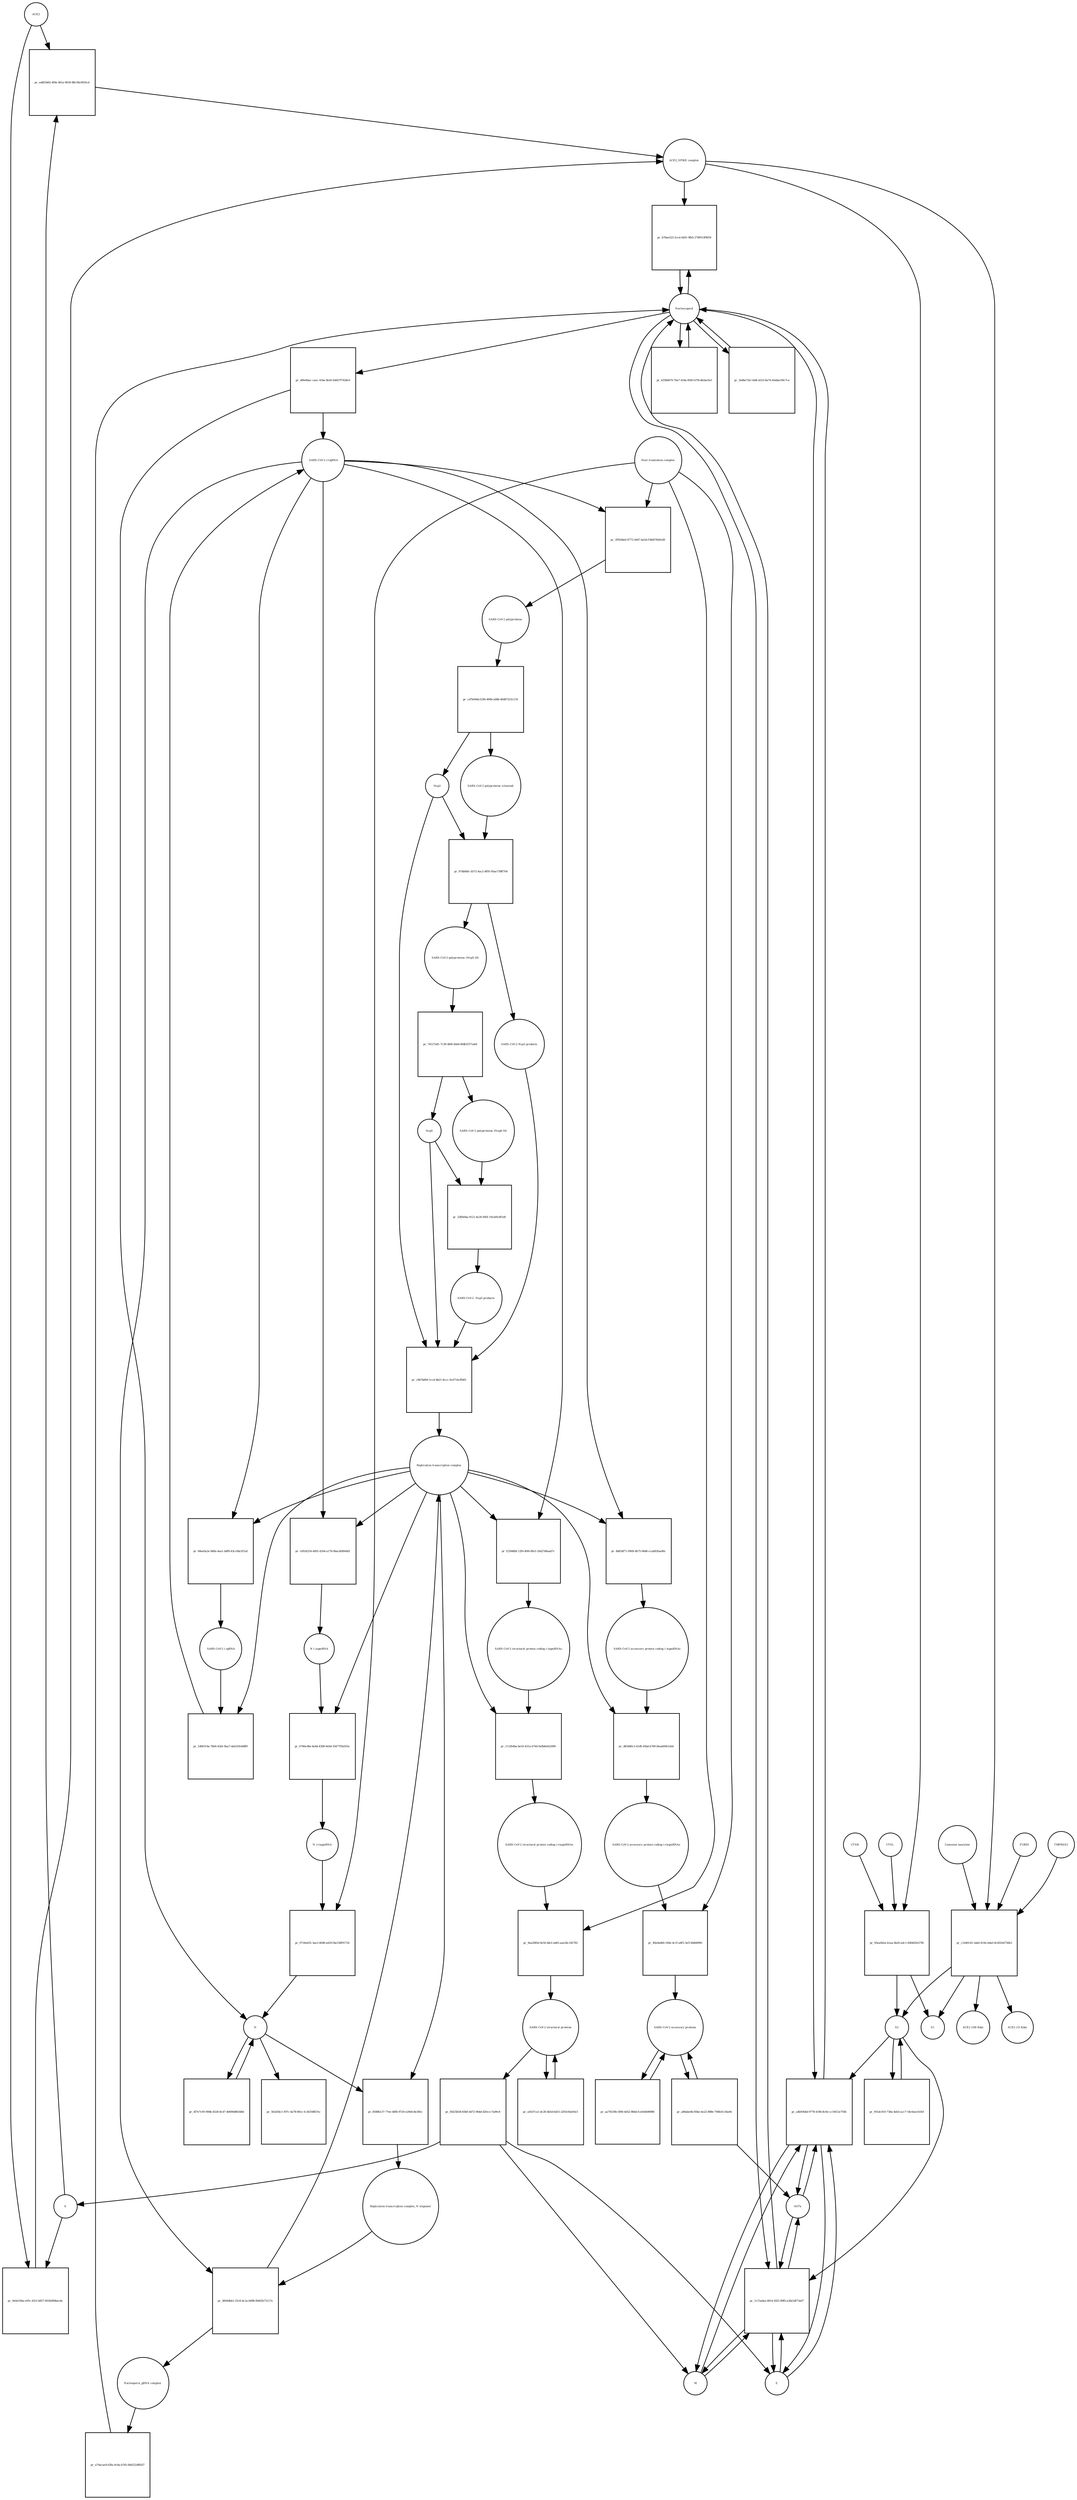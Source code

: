 strict digraph  {
ACE2 [annotation="", bipartite=0, cls=macromolecule, fontsize=4, label=ACE2, shape=circle];
"pr_edd55b02-4f0e-461a-9618-88c58c6935cd" [annotation="", bipartite=1, cls=process, fontsize=4, label="pr_edd55b02-4f0e-461a-9618-88c58c6935cd", shape=square];
"ACE2_SPIKE complex" [annotation="", bipartite=0, cls=complex, fontsize=4, label="ACE2_SPIKE complex", shape=circle];
S [annotation=urn_miriam_uniprot_P0DTC2, bipartite=0, cls="macromolecule multimer", fontsize=4, label=S, shape=circle];
Nucleocapsid [annotation="urn_miriam_obo.go_GO%3A0019013", bipartite=0, cls=complex, fontsize=4, label=Nucleocapsid, shape=circle];
"pr_b78ae523-2ccd-4491-9fb5-276f013f9059" [annotation="", bipartite=1, cls=process, fontsize=4, label="pr_b78ae523-2ccd-4491-9fb5-276f013f9059", shape=square];
"pr_95ea0b2a-b1aa-4b20-a4c1-60fd62fe57f6" [annotation="", bipartite=1, cls=process, fontsize=4, label="pr_95ea0b2a-b1aa-4b20-a4c1-60fd62fe57f6", shape=square];
S2 [annotation=urn_miriam_interpro_IPR002552, bipartite=0, cls=macromolecule, fontsize=4, label=S2, shape=circle];
CTSB [annotation="", bipartite=0, cls=macromolecule, fontsize=4, label=CTSB, shape=circle];
CTSL [annotation="", bipartite=0, cls=macromolecule, fontsize=4, label=CTSL, shape=circle];
S1 [annotation=urn_miriam_interpro_IPR002551, bipartite=0, cls=macromolecule, fontsize=4, label=S1, shape=circle];
"pr_9e0e10ba-e95c-45cf-b857-6026d96bac6e" [annotation="", bipartite=1, cls=process, fontsize=4, label="pr_9e0e10ba-e95c-45cf-b857-6026d96bac6e", shape=square];
"pr_1c15adaa-4814-45f2-89f0-a28a5df73a07" [annotation="", bipartite=1, cls=process, fontsize=4, label="pr_1c15adaa-4814-45f2-89f0-a28a5df73a07", shape=square];
E [annotation=urn_miriam_uniprot_P0DTC4, bipartite=0, cls=macromolecule, fontsize=4, label=E, shape=circle];
M [annotation=urn_miriam_uniprot_P0DTC5, bipartite=0, cls=macromolecule, fontsize=4, label=M, shape=circle];
Orf7a [annotation=urn_miriam_uniprot_P0DTC7, bipartite=0, cls=macromolecule, fontsize=4, label=Orf7a, shape=circle];
"pr_df8e8dac-caec-41be-8e45-b4827f7428c6" [annotation="", bipartite=1, cls=process, fontsize=4, label="pr_df8e8dac-caec-41be-8e45-b4827f7428c6", shape=square];
" SARS-CoV-2 (+)gRNA" [annotation=urn_miriam_refseq_NC_045512, bipartite=0, cls="nucleic acid feature", fontsize=4, label=" SARS-CoV-2 (+)gRNA", shape=circle];
N [annotation=urn_miriam_uniprot_P0DTC9, bipartite=0, cls="macromolecule multimer", fontsize=4, label=N, shape=circle];
"SARS-CoV-2 polyproteins" [annotation="", bipartite=0, cls=complex, fontsize=4, label="SARS-CoV-2 polyproteins", shape=circle];
"pr_cd7b044d-f249-490b-a68b-40d87323c118" [annotation="", bipartite=1, cls=process, fontsize=4, label="pr_cd7b044d-f249-490b-a68b-40d87323c118", shape=square];
"SARS-CoV-2 polyproteins (cleaved)" [annotation="", bipartite=0, cls=complex, fontsize=4, label="SARS-CoV-2 polyproteins (cleaved)", shape=circle];
Nsp3 [annotation=urn_miriam_ncbiprotein_YP_009725299, bipartite=0, cls=macromolecule, fontsize=4, label=Nsp3, shape=circle];
"pr_6336b679-76a7-418a-8583-b79c4b3ae5e5" [annotation="", bipartite=1, cls=process, fontsize=4, label="pr_6336b679-76a7-418a-8583-b79c4b3ae5e5", shape=square];
"pr_3e8be72d-14d4-4323-8a74-b5ddac69c7ce" [annotation="", bipartite=1, cls=process, fontsize=4, label="pr_3e8be72d-14d4-4323-8a74-b5ddac69c7ce", shape=square];
"SARS-CoV-2 structural proteins" [annotation="", bipartite=0, cls=complex, fontsize=4, label="SARS-CoV-2 structural proteins", shape=circle];
"pr_f4425b58-83b0-4d72-964d-d20ccc7a09c8" [annotation="", bipartite=1, cls=process, fontsize=4, label="pr_f4425b58-83b0-4d72-964d-d20ccc7a09c8", shape=square];
"pr_502d54c1-f07c-4a78-861c-fc34358fb7ec" [annotation="", bipartite=1, cls=process, fontsize=4, label="pr_502d54c1-f07c-4a78-861c-fc34358fb7ec", shape=square];
"SARS-CoV-2 accessory proteins" [annotation="", bipartite=0, cls=complex, fontsize=4, label="SARS-CoV-2 accessory proteins", shape=circle];
"pr_aa79230b-5f86-4d52-884d-fcefe6b96986" [annotation="", bipartite=1, cls=process, fontsize=4, label="pr_aa79230b-5f86-4d52-884d-fcefe6b96986", shape=square];
"pr_a5637ca1-dc26-4b5d-bd15-22f5e56a93e3" [annotation="", bipartite=1, cls=process, fontsize=4, label="pr_a5637ca1-dc26-4b5d-bd15-22f5e56a93e3", shape=square];
"pr_4f7e7c95-906b-4528-8c47-40690d86348d" [annotation="", bipartite=1, cls=process, fontsize=4, label="pr_4f7e7c95-906b-4528-8c47-40690d86348d", shape=square];
"SARS-CoV-2 accessory protein coding (-)sgmRNAs" [annotation="", bipartite=0, cls=complex, fontsize=4, label="SARS-CoV-2 accessory protein coding (-)sgmRNAs", shape=circle];
"pr_d83d40c3-41d0-45bd-b769-bfaa609e1eb4" [annotation="", bipartite=1, cls=process, fontsize=4, label="pr_d83d40c3-41d0-45bd-b769-bfaa609e1eb4", shape=square];
"SARS-CoV-2 accessory protein coding (+)sgmRNAs" [annotation="", bipartite=0, cls=complex, fontsize=4, label="SARS-CoV-2 accessory protein coding (+)sgmRNAs", shape=circle];
"Replication transcription complex" [annotation="", bipartite=0, cls=complex, fontsize=4, label="Replication transcription complex", shape=circle];
"SARS-CoV-2 structural protein coding (-)sgmRNAs" [annotation="", bipartite=0, cls=complex, fontsize=4, label="SARS-CoV-2 structural protein coding (-)sgmRNAs", shape=circle];
"pr_111d54ba-be16-431a-b744-0efb8eb52099" [annotation="", bipartite=1, cls=process, fontsize=4, label="pr_111d54ba-be16-431a-b744-0efb8eb52099", shape=square];
"SARS-CoV-2 structural protein coding (+)sgmRNAs" [annotation="", bipartite=0, cls=complex, fontsize=4, label="SARS-CoV-2 structural protein coding (+)sgmRNAs", shape=circle];
"N (-)sgmRNA" [annotation="", bipartite=0, cls="nucleic acid feature", fontsize=4, label="N (-)sgmRNA", shape=circle];
"pr_0740e38e-4a4d-4398-9e0d-35477f5b555e" [annotation="", bipartite=1, cls=process, fontsize=4, label="pr_0740e38e-4a4d-4398-9e0d-35477f5b555e", shape=square];
"N (+)sgmRNA" [annotation="", bipartite=0, cls="nucleic acid feature", fontsize=4, label="N (+)sgmRNA", shape=circle];
"pr_0718eb55-3ae3-4698-a429-f4e538f91724" [annotation="", bipartite=1, cls=process, fontsize=4, label="pr_0718eb55-3ae3-4698-a429-f4e538f91724", shape=square];
"Host translation complex" [annotation="urn_miriam_obo.go_GO%3A0070992", bipartite=0, cls=complex, fontsize=4, label="Host translation complex", shape=circle];
"pr_49a9edb9-160e-4c1f-a8f5-3ef136d68990" [annotation="", bipartite=1, cls=process, fontsize=4, label="pr_49a9edb9-160e-4c1f-a8f5-3ef136d68990", shape=square];
"pr_9ea28f0d-9e50-4dcf-ab65-aae28c182782" [annotation="", bipartite=1, cls=process, fontsize=4, label="pr_9ea28f0d-9e50-4dcf-ab65-aae28c182782", shape=square];
"Nucleoporin_gRNA complex " [annotation="urn_miriam_obo.go_GO%3A0019013", bipartite=0, cls=complex, fontsize=4, label="Nucleoporin_gRNA complex ", shape=circle];
"pr_a74acae9-d3fa-4c8a-b7d5-84d232dffd37" [annotation="", bipartite=1, cls=process, fontsize=4, label="pr_a74acae9-d3fa-4c8a-b7d5-84d232dffd37", shape=square];
"pr_a86abe4b-85be-4e22-888e-708b1fc34a04" [annotation="", bipartite=1, cls=process, fontsize=4, label="pr_a86abe4b-85be-4e22-888e-708b1fc34a04", shape=square];
"pr_c1b49145-3ab0-419e-b4a0-8c60244756b3" [annotation="", bipartite=1, cls=process, fontsize=4, label="pr_c1b49145-3ab0-419e-b4a0-8c60244756b3", shape=square];
FURIN [annotation="", bipartite=0, cls=macromolecule, fontsize=4, label=FURIN, shape=circle];
TMPRSS2 [annotation="", bipartite=0, cls=macromolecule, fontsize=4, label=TMPRSS2, shape=circle];
"Camostat mesylate" [annotation="urn_miriam_pubchem.compound_2536", bipartite=0, cls="simple chemical", fontsize=4, label="Camostat mesylate", shape=circle];
"ACE2 (100 Kda)" [annotation="", bipartite=0, cls=macromolecule, fontsize=4, label="ACE2 (100 Kda)", shape=circle];
"ACE2 (15 Kda)" [annotation="", bipartite=0, cls=macromolecule, fontsize=4, label="ACE2 (15 Kda)", shape=circle];
"pr_951dc010-738a-4eb3-acc7-54c0aec61fef" [annotation="", bipartite=1, cls=process, fontsize=4, label="pr_951dc010-738a-4eb3-acc7-54c0aec61fef", shape=square];
"pr_97db0bfc-b572-4ac2-8f95-95ae739ff704" [annotation="", bipartite=1, cls=process, fontsize=4, label="pr_97db0bfc-b572-4ac2-8f95-95ae739ff704", shape=square];
"SARS-CoV-2 Nsp3 products" [annotation="", bipartite=0, cls=complex, fontsize=4, label="SARS-CoV-2 Nsp3 products", shape=circle];
"SARS-CoV-2 polyproteins (Nsp5-16)" [annotation="", bipartite=0, cls=complex, fontsize=4, label="SARS-CoV-2 polyproteins (Nsp5-16)", shape=circle];
"pr_7d127a81-7c39-484f-b0e8-8fdb1f371a6d" [annotation="", bipartite=1, cls=process, fontsize=4, label="pr_7d127a81-7c39-484f-b0e8-8fdb1f371a6d", shape=square];
"SARS-CoV-2 polyproteins (Nsp6-16)" [annotation="", bipartite=0, cls=complex, fontsize=4, label="SARS-CoV-2 polyproteins (Nsp6-16)", shape=circle];
Nsp5 [annotation=urn_miriam_ncbiprotein_YP_009725301, bipartite=0, cls=macromolecule, fontsize=4, label=Nsp5, shape=circle];
"pr_32ffb04a-9121-4e30-995f-19cef6c8f1d9" [annotation="", bipartite=1, cls=process, fontsize=4, label="pr_32ffb04a-9121-4e30-995f-19cef6c8f1d9", shape=square];
"SARS-CoV-2  Nsp5 products" [annotation="", bipartite=0, cls=complex, fontsize=4, label="SARS-CoV-2  Nsp5 products", shape=circle];
"pr_2f95d4e0-6772-4447-ba5d-f3466760d1d9" [annotation="", bipartite=1, cls=process, fontsize=4, label="pr_2f95d4e0-6772-4447-ba5d-f3466760d1d9", shape=square];
"pr_c8b7bd94-1ccd-4b21-8ccc-0cd714cffb83" [annotation="", bipartite=1, cls=process, fontsize=4, label="pr_c8b7bd94-1ccd-4b21-8ccc-0cd714cffb83", shape=square];
"Replication transcription complex_N oligomer" [annotation="", bipartite=0, cls=complex, fontsize=4, label="Replication transcription complex_N oligomer", shape=circle];
"pr_0694dbb1-25c8-4c2a-b89b-fb665b72127a" [annotation="", bipartite=1, cls=process, fontsize=4, label="pr_0694dbb1-25c8-4c2a-b89b-fb665b72127a", shape=square];
"pr_68ea0a2e-b88a-4ea1-bdf8-43cc6bc051af" [annotation="", bipartite=1, cls=process, fontsize=4, label="pr_68ea0a2e-b88a-4ea1-bdf8-43cc6bc051af", shape=square];
" SARS-CoV-2 (-)gRNA" [annotation=urn_miriam_refseq_NC_045512, bipartite=0, cls="nucleic acid feature", fontsize=4, label=" SARS-CoV-2 (-)gRNA", shape=circle];
"pr_c6924254-4692-4244-a17b-0becbfd044d1" [annotation="", bipartite=1, cls=process, fontsize=4, label="pr_c6924254-4692-4244-a17b-0becbfd044d1", shape=square];
"pr_f239d6bf-12f0-4f40-8fe3-1bd27d6aad7c" [annotation="", bipartite=1, cls=process, fontsize=4, label="pr_f239d6bf-12f0-4f40-8fe3-1bd27d6aad7c", shape=square];
"pr_8dd34f71-0909-4b75-96d6-ccab83faa06c" [annotation="", bipartite=1, cls=process, fontsize=4, label="pr_8dd34f71-0909-4b75-96d6-ccab83faa06c", shape=square];
"pr_1d60314a-7b64-43d1-8aa7-deb31fe4d8f9" [annotation="", bipartite=1, cls=process, fontsize=4, label="pr_1d60314a-7b64-43d1-8aa7-deb31fe4d8f9", shape=square];
"pr_8588b137-77ee-48fb-9720-e29efc8e385c" [annotation="", bipartite=1, cls=process, fontsize=4, label="pr_8588b137-77ee-48fb-9720-e29efc8e385c", shape=square];
"pr_a4b9364d-9778-419b-8c8e-cc16f12e750b" [annotation="", bipartite=1, cls=process, fontsize=4, label="pr_a4b9364d-9778-419b-8c8e-cc16f12e750b", shape=square];
ACE2 -> "pr_edd55b02-4f0e-461a-9618-88c58c6935cd"  [annotation="", interaction_type=consumption];
ACE2 -> "pr_9e0e10ba-e95c-45cf-b857-6026d96bac6e"  [annotation="", interaction_type=consumption];
"pr_edd55b02-4f0e-461a-9618-88c58c6935cd" -> "ACE2_SPIKE complex"  [annotation="", interaction_type=production];
"ACE2_SPIKE complex" -> "pr_b78ae523-2ccd-4491-9fb5-276f013f9059"  [annotation="urn_miriam_pubmed_32142651|urn_miriam_pubmed_32094589|urn_miriam_taxonomy_2697049", interaction_type=stimulation];
"ACE2_SPIKE complex" -> "pr_95ea0b2a-b1aa-4b20-a4c1-60fd62fe57f6"  [annotation="", interaction_type=consumption];
"ACE2_SPIKE complex" -> "pr_c1b49145-3ab0-419e-b4a0-8c60244756b3"  [annotation="", interaction_type=consumption];
S -> "pr_edd55b02-4f0e-461a-9618-88c58c6935cd"  [annotation="", interaction_type=consumption];
S -> "pr_9e0e10ba-e95c-45cf-b857-6026d96bac6e"  [annotation="", interaction_type=consumption];
Nucleocapsid -> "pr_b78ae523-2ccd-4491-9fb5-276f013f9059"  [annotation="", interaction_type=consumption];
Nucleocapsid -> "pr_1c15adaa-4814-45f2-89f0-a28a5df73a07"  [annotation="", interaction_type=consumption];
Nucleocapsid -> "pr_df8e8dac-caec-41be-8e45-b4827f7428c6"  [annotation="", interaction_type=consumption];
Nucleocapsid -> "pr_6336b679-76a7-418a-8583-b79c4b3ae5e5"  [annotation="", interaction_type=consumption];
Nucleocapsid -> "pr_3e8be72d-14d4-4323-8a74-b5ddac69c7ce"  [annotation="", interaction_type=consumption];
Nucleocapsid -> "pr_a4b9364d-9778-419b-8c8e-cc16f12e750b"  [annotation="", interaction_type=consumption];
"pr_b78ae523-2ccd-4491-9fb5-276f013f9059" -> Nucleocapsid  [annotation="", interaction_type=production];
"pr_95ea0b2a-b1aa-4b20-a4c1-60fd62fe57f6" -> S2  [annotation="", interaction_type=production];
"pr_95ea0b2a-b1aa-4b20-a4c1-60fd62fe57f6" -> S1  [annotation="", interaction_type=production];
S2 -> "pr_1c15adaa-4814-45f2-89f0-a28a5df73a07"  [annotation="urn_miriam_pubmed_32142651|urn_miriam_pubmed_32094589|urn_miriam_pubmed_32047258|urn_miriam_taxonomy_2697049", interaction_type=stimulation];
S2 -> "pr_951dc010-738a-4eb3-acc7-54c0aec61fef"  [annotation="", interaction_type=consumption];
S2 -> "pr_a4b9364d-9778-419b-8c8e-cc16f12e750b"  [annotation="urn_miriam_pubmed_32142651|urn_miriam_pubmed_32047258|urn_miriam_taxonomy_2697049", interaction_type=stimulation];
CTSB -> "pr_95ea0b2a-b1aa-4b20-a4c1-60fd62fe57f6"  [annotation="urn_miriam_pubmed_32142651|urn_miriam_taxonomy_2697049", interaction_type=catalysis];
CTSL -> "pr_95ea0b2a-b1aa-4b20-a4c1-60fd62fe57f6"  [annotation="urn_miriam_pubmed_32142651|urn_miriam_taxonomy_2697049", interaction_type=catalysis];
"pr_9e0e10ba-e95c-45cf-b857-6026d96bac6e" -> "ACE2_SPIKE complex"  [annotation="", interaction_type=production];
"pr_1c15adaa-4814-45f2-89f0-a28a5df73a07" -> Nucleocapsid  [annotation="", interaction_type=production];
"pr_1c15adaa-4814-45f2-89f0-a28a5df73a07" -> E  [annotation="", interaction_type=production];
"pr_1c15adaa-4814-45f2-89f0-a28a5df73a07" -> M  [annotation="", interaction_type=production];
"pr_1c15adaa-4814-45f2-89f0-a28a5df73a07" -> Orf7a  [annotation="", interaction_type=production];
E -> "pr_1c15adaa-4814-45f2-89f0-a28a5df73a07"  [annotation="", interaction_type=consumption];
E -> "pr_a4b9364d-9778-419b-8c8e-cc16f12e750b"  [annotation="", interaction_type=consumption];
M -> "pr_1c15adaa-4814-45f2-89f0-a28a5df73a07"  [annotation="", interaction_type=consumption];
M -> "pr_a4b9364d-9778-419b-8c8e-cc16f12e750b"  [annotation="", interaction_type=consumption];
Orf7a -> "pr_1c15adaa-4814-45f2-89f0-a28a5df73a07"  [annotation="", interaction_type=consumption];
Orf7a -> "pr_a4b9364d-9778-419b-8c8e-cc16f12e750b"  [annotation="", interaction_type=consumption];
"pr_df8e8dac-caec-41be-8e45-b4827f7428c6" -> " SARS-CoV-2 (+)gRNA"  [annotation="", interaction_type=production];
"pr_df8e8dac-caec-41be-8e45-b4827f7428c6" -> N  [annotation="", interaction_type=production];
" SARS-CoV-2 (+)gRNA" -> "pr_2f95d4e0-6772-4447-ba5d-f3466760d1d9"  [annotation="", interaction_type=consumption];
" SARS-CoV-2 (+)gRNA" -> "pr_0694dbb1-25c8-4c2a-b89b-fb665b72127a"  [annotation="", interaction_type=consumption];
" SARS-CoV-2 (+)gRNA" -> "pr_68ea0a2e-b88a-4ea1-bdf8-43cc6bc051af"  [annotation="", interaction_type=consumption];
" SARS-CoV-2 (+)gRNA" -> "pr_c6924254-4692-4244-a17b-0becbfd044d1"  [annotation="", interaction_type=consumption];
" SARS-CoV-2 (+)gRNA" -> "pr_f239d6bf-12f0-4f40-8fe3-1bd27d6aad7c"  [annotation="", interaction_type=consumption];
" SARS-CoV-2 (+)gRNA" -> "pr_8dd34f71-0909-4b75-96d6-ccab83faa06c"  [annotation="", interaction_type=consumption];
N -> "pr_502d54c1-f07c-4a78-861c-fc34358fb7ec"  [annotation="", interaction_type=consumption];
N -> "pr_4f7e7c95-906b-4528-8c47-40690d86348d"  [annotation="", interaction_type=consumption];
N -> "pr_8588b137-77ee-48fb-9720-e29efc8e385c"  [annotation="", interaction_type=consumption];
"SARS-CoV-2 polyproteins" -> "pr_cd7b044d-f249-490b-a68b-40d87323c118"  [annotation=urn_miriam_pubmed_31226023, interaction_type=catalysis];
"pr_cd7b044d-f249-490b-a68b-40d87323c118" -> "SARS-CoV-2 polyproteins (cleaved)"  [annotation="", interaction_type=production];
"pr_cd7b044d-f249-490b-a68b-40d87323c118" -> Nsp3  [annotation="", interaction_type=production];
"SARS-CoV-2 polyproteins (cleaved)" -> "pr_97db0bfc-b572-4ac2-8f95-95ae739ff704"  [annotation="", interaction_type=consumption];
Nsp3 -> "pr_97db0bfc-b572-4ac2-8f95-95ae739ff704"  [annotation="", interaction_type=catalysis];
Nsp3 -> "pr_c8b7bd94-1ccd-4b21-8ccc-0cd714cffb83"  [annotation="", interaction_type=consumption];
"pr_6336b679-76a7-418a-8583-b79c4b3ae5e5" -> Nucleocapsid  [annotation="", interaction_type=production];
"pr_3e8be72d-14d4-4323-8a74-b5ddac69c7ce" -> Nucleocapsid  [annotation="", interaction_type=production];
"SARS-CoV-2 structural proteins" -> "pr_f4425b58-83b0-4d72-964d-d20ccc7a09c8"  [annotation="", interaction_type=consumption];
"SARS-CoV-2 structural proteins" -> "pr_a5637ca1-dc26-4b5d-bd15-22f5e56a93e3"  [annotation="", interaction_type=consumption];
"pr_f4425b58-83b0-4d72-964d-d20ccc7a09c8" -> M  [annotation="", interaction_type=production];
"pr_f4425b58-83b0-4d72-964d-d20ccc7a09c8" -> E  [annotation="", interaction_type=production];
"pr_f4425b58-83b0-4d72-964d-d20ccc7a09c8" -> S  [annotation="", interaction_type=production];
"SARS-CoV-2 accessory proteins" -> "pr_aa79230b-5f86-4d52-884d-fcefe6b96986"  [annotation="", interaction_type=consumption];
"SARS-CoV-2 accessory proteins" -> "pr_a86abe4b-85be-4e22-888e-708b1fc34a04"  [annotation="", interaction_type=consumption];
"pr_aa79230b-5f86-4d52-884d-fcefe6b96986" -> "SARS-CoV-2 accessory proteins"  [annotation="", interaction_type=production];
"pr_a5637ca1-dc26-4b5d-bd15-22f5e56a93e3" -> "SARS-CoV-2 structural proteins"  [annotation="", interaction_type=production];
"pr_4f7e7c95-906b-4528-8c47-40690d86348d" -> N  [annotation="", interaction_type=production];
"SARS-CoV-2 accessory protein coding (-)sgmRNAs" -> "pr_d83d40c3-41d0-45bd-b769-bfaa609e1eb4"  [annotation="", interaction_type=consumption];
"pr_d83d40c3-41d0-45bd-b769-bfaa609e1eb4" -> "SARS-CoV-2 accessory protein coding (+)sgmRNAs"  [annotation="", interaction_type=production];
"SARS-CoV-2 accessory protein coding (+)sgmRNAs" -> "pr_49a9edb9-160e-4c1f-a8f5-3ef136d68990"  [annotation="", interaction_type=consumption];
"Replication transcription complex" -> "pr_d83d40c3-41d0-45bd-b769-bfaa609e1eb4"  [annotation=urn_miriam_pubmed_31226023, interaction_type="necessary stimulation"];
"Replication transcription complex" -> "pr_111d54ba-be16-431a-b744-0efb8eb52099"  [annotation=urn_miriam_pubmed_31226023, interaction_type="necessary stimulation"];
"Replication transcription complex" -> "pr_0740e38e-4a4d-4398-9e0d-35477f5b555e"  [annotation=urn_miriam_pubmed_31226023, interaction_type="necessary stimulation"];
"Replication transcription complex" -> "pr_68ea0a2e-b88a-4ea1-bdf8-43cc6bc051af"  [annotation=urn_miriam_pubmed_31226023, interaction_type="necessary stimulation"];
"Replication transcription complex" -> "pr_c6924254-4692-4244-a17b-0becbfd044d1"  [annotation=urn_miriam_pubmed_31226023, interaction_type="necessary stimulation"];
"Replication transcription complex" -> "pr_f239d6bf-12f0-4f40-8fe3-1bd27d6aad7c"  [annotation=urn_miriam_pubmed_31226023, interaction_type="necessary stimulation"];
"Replication transcription complex" -> "pr_8dd34f71-0909-4b75-96d6-ccab83faa06c"  [annotation=urn_miriam_pubmed_31226023, interaction_type="necessary stimulation"];
"Replication transcription complex" -> "pr_1d60314a-7b64-43d1-8aa7-deb31fe4d8f9"  [annotation=urn_miriam_pubmed_31226023, interaction_type="necessary stimulation"];
"Replication transcription complex" -> "pr_8588b137-77ee-48fb-9720-e29efc8e385c"  [annotation="", interaction_type=consumption];
"SARS-CoV-2 structural protein coding (-)sgmRNAs" -> "pr_111d54ba-be16-431a-b744-0efb8eb52099"  [annotation="", interaction_type=consumption];
"pr_111d54ba-be16-431a-b744-0efb8eb52099" -> "SARS-CoV-2 structural protein coding (+)sgmRNAs"  [annotation="", interaction_type=production];
"SARS-CoV-2 structural protein coding (+)sgmRNAs" -> "pr_9ea28f0d-9e50-4dcf-ab65-aae28c182782"  [annotation="", interaction_type=consumption];
"N (-)sgmRNA" -> "pr_0740e38e-4a4d-4398-9e0d-35477f5b555e"  [annotation="", interaction_type=consumption];
"pr_0740e38e-4a4d-4398-9e0d-35477f5b555e" -> "N (+)sgmRNA"  [annotation="", interaction_type=production];
"N (+)sgmRNA" -> "pr_0718eb55-3ae3-4698-a429-f4e538f91724"  [annotation="", interaction_type=consumption];
"pr_0718eb55-3ae3-4698-a429-f4e538f91724" -> N  [annotation="", interaction_type=production];
"Host translation complex" -> "pr_0718eb55-3ae3-4698-a429-f4e538f91724"  [annotation="", interaction_type="necessary stimulation"];
"Host translation complex" -> "pr_49a9edb9-160e-4c1f-a8f5-3ef136d68990"  [annotation=urn_miriam_pubmed_31226023, interaction_type="necessary stimulation"];
"Host translation complex" -> "pr_9ea28f0d-9e50-4dcf-ab65-aae28c182782"  [annotation=urn_miriam_pubmed_31226023, interaction_type="necessary stimulation"];
"Host translation complex" -> "pr_2f95d4e0-6772-4447-ba5d-f3466760d1d9"  [annotation="", interaction_type="necessary stimulation"];
"pr_49a9edb9-160e-4c1f-a8f5-3ef136d68990" -> "SARS-CoV-2 accessory proteins"  [annotation="", interaction_type=production];
"pr_9ea28f0d-9e50-4dcf-ab65-aae28c182782" -> "SARS-CoV-2 structural proteins"  [annotation="", interaction_type=production];
"Nucleoporin_gRNA complex " -> "pr_a74acae9-d3fa-4c8a-b7d5-84d232dffd37"  [annotation="", interaction_type=consumption];
"pr_a74acae9-d3fa-4c8a-b7d5-84d232dffd37" -> Nucleocapsid  [annotation="", interaction_type=production];
"pr_a86abe4b-85be-4e22-888e-708b1fc34a04" -> "SARS-CoV-2 accessory proteins"  [annotation="", interaction_type=production];
"pr_a86abe4b-85be-4e22-888e-708b1fc34a04" -> Orf7a  [annotation="", interaction_type=production];
"pr_c1b49145-3ab0-419e-b4a0-8c60244756b3" -> S2  [annotation="", interaction_type=production];
"pr_c1b49145-3ab0-419e-b4a0-8c60244756b3" -> "ACE2 (100 Kda)"  [annotation="", interaction_type=production];
"pr_c1b49145-3ab0-419e-b4a0-8c60244756b3" -> S1  [annotation="", interaction_type=production];
"pr_c1b49145-3ab0-419e-b4a0-8c60244756b3" -> "ACE2 (15 Kda)"  [annotation="", interaction_type=production];
FURIN -> "pr_c1b49145-3ab0-419e-b4a0-8c60244756b3"  [annotation="urn_miriam_pubmed_32142651|urn_miriam_pubmed_32362314|urn_miriam_taxonomy_2697049", interaction_type=catalysis];
TMPRSS2 -> "pr_c1b49145-3ab0-419e-b4a0-8c60244756b3"  [annotation="urn_miriam_pubmed_32142651|urn_miriam_pubmed_32362314|urn_miriam_taxonomy_2697049", interaction_type=catalysis];
"Camostat mesylate" -> "pr_c1b49145-3ab0-419e-b4a0-8c60244756b3"  [annotation="urn_miriam_pubmed_32142651|urn_miriam_pubmed_32362314|urn_miriam_taxonomy_2697049", interaction_type=inhibition];
"pr_951dc010-738a-4eb3-acc7-54c0aec61fef" -> S2  [annotation="", interaction_type=production];
"pr_97db0bfc-b572-4ac2-8f95-95ae739ff704" -> "SARS-CoV-2 Nsp3 products"  [annotation="", interaction_type=production];
"pr_97db0bfc-b572-4ac2-8f95-95ae739ff704" -> "SARS-CoV-2 polyproteins (Nsp5-16)"  [annotation="", interaction_type=production];
"SARS-CoV-2 Nsp3 products" -> "pr_c8b7bd94-1ccd-4b21-8ccc-0cd714cffb83"  [annotation="", interaction_type=consumption];
"SARS-CoV-2 polyproteins (Nsp5-16)" -> "pr_7d127a81-7c39-484f-b0e8-8fdb1f371a6d"  [annotation="", interaction_type=catalysis];
"pr_7d127a81-7c39-484f-b0e8-8fdb1f371a6d" -> "SARS-CoV-2 polyproteins (Nsp6-16)"  [annotation="", interaction_type=production];
"pr_7d127a81-7c39-484f-b0e8-8fdb1f371a6d" -> Nsp5  [annotation="", interaction_type=production];
"SARS-CoV-2 polyproteins (Nsp6-16)" -> "pr_32ffb04a-9121-4e30-995f-19cef6c8f1d9"  [annotation="", interaction_type=consumption];
Nsp5 -> "pr_32ffb04a-9121-4e30-995f-19cef6c8f1d9"  [annotation="", interaction_type=catalysis];
Nsp5 -> "pr_c8b7bd94-1ccd-4b21-8ccc-0cd714cffb83"  [annotation="", interaction_type=consumption];
"pr_32ffb04a-9121-4e30-995f-19cef6c8f1d9" -> "SARS-CoV-2  Nsp5 products"  [annotation="", interaction_type=production];
"SARS-CoV-2  Nsp5 products" -> "pr_c8b7bd94-1ccd-4b21-8ccc-0cd714cffb83"  [annotation="", interaction_type=consumption];
"pr_2f95d4e0-6772-4447-ba5d-f3466760d1d9" -> "SARS-CoV-2 polyproteins"  [annotation="", interaction_type=production];
"pr_c8b7bd94-1ccd-4b21-8ccc-0cd714cffb83" -> "Replication transcription complex"  [annotation="", interaction_type=production];
"Replication transcription complex_N oligomer" -> "pr_0694dbb1-25c8-4c2a-b89b-fb665b72127a"  [annotation="", interaction_type=consumption];
"pr_0694dbb1-25c8-4c2a-b89b-fb665b72127a" -> "Nucleoporin_gRNA complex "  [annotation="", interaction_type=production];
"pr_0694dbb1-25c8-4c2a-b89b-fb665b72127a" -> "Replication transcription complex"  [annotation="", interaction_type=production];
"pr_68ea0a2e-b88a-4ea1-bdf8-43cc6bc051af" -> " SARS-CoV-2 (-)gRNA"  [annotation="", interaction_type=production];
" SARS-CoV-2 (-)gRNA" -> "pr_1d60314a-7b64-43d1-8aa7-deb31fe4d8f9"  [annotation="", interaction_type=consumption];
"pr_c6924254-4692-4244-a17b-0becbfd044d1" -> "N (-)sgmRNA"  [annotation="", interaction_type=production];
"pr_f239d6bf-12f0-4f40-8fe3-1bd27d6aad7c" -> "SARS-CoV-2 structural protein coding (-)sgmRNAs"  [annotation="", interaction_type=production];
"pr_8dd34f71-0909-4b75-96d6-ccab83faa06c" -> "SARS-CoV-2 accessory protein coding (-)sgmRNAs"  [annotation="", interaction_type=production];
"pr_1d60314a-7b64-43d1-8aa7-deb31fe4d8f9" -> " SARS-CoV-2 (+)gRNA"  [annotation="", interaction_type=production];
"pr_8588b137-77ee-48fb-9720-e29efc8e385c" -> "Replication transcription complex_N oligomer"  [annotation="", interaction_type=production];
"pr_a4b9364d-9778-419b-8c8e-cc16f12e750b" -> Nucleocapsid  [annotation="", interaction_type=production];
"pr_a4b9364d-9778-419b-8c8e-cc16f12e750b" -> Orf7a  [annotation="", interaction_type=production];
"pr_a4b9364d-9778-419b-8c8e-cc16f12e750b" -> E  [annotation="", interaction_type=production];
"pr_a4b9364d-9778-419b-8c8e-cc16f12e750b" -> M  [annotation="", interaction_type=production];
}
